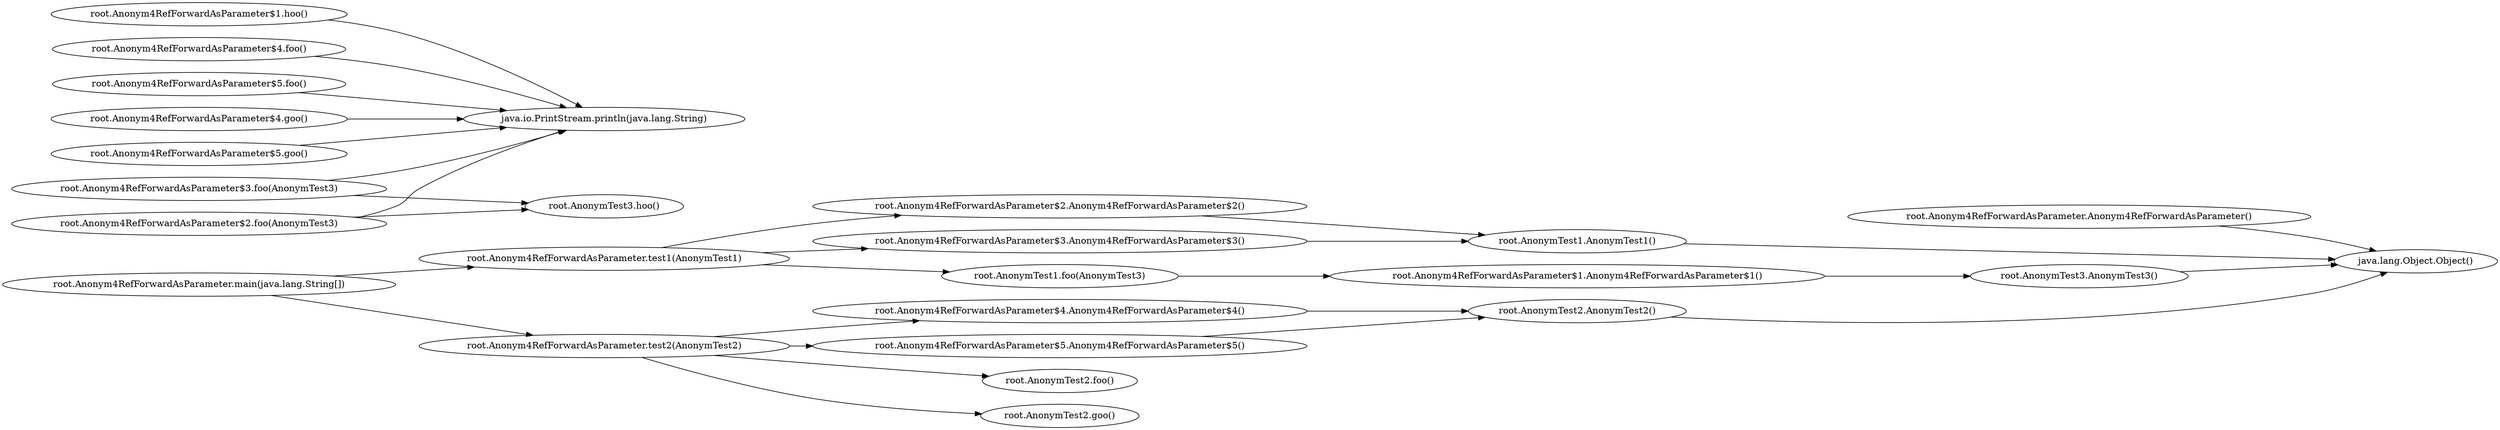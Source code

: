 digraph graphname {
rankdir="LR";
2 [label="root.Anonym4RefForwardAsParameter$1.Anonym4RefForwardAsParameter$1()"]
11 [label="root.Anonym4RefForwardAsParameter$2.Anonym4RefForwardAsParameter$2()"]
16 [label="root.Anonym4RefForwardAsParameter$3.Anonym4RefForwardAsParameter$3()"]
18 [label="root.Anonym4RefForwardAsParameter$4.Anonym4RefForwardAsParameter$4()"]
22 [label="root.Anonym4RefForwardAsParameter$5.Anonym4RefForwardAsParameter$5()"]
0 [label="root.Anonym4RefForwardAsParameter.Anonym4RefForwardAsParameter()"]
12 [label="root.AnonymTest1.AnonymTest1()"]
19 [label="root.AnonymTest2.AnonymTest2()"]
3 [label="root.AnonymTest3.AnonymTest3()"]
9 [label="root.AnonymTest2.foo()"]
20 [label="root.Anonym4RefForwardAsParameter$4.foo()"]
23 [label="root.Anonym4RefForwardAsParameter$5.foo()"]
6 [label="root.AnonymTest1.foo(AnonymTest3)"]
13 [label="root.Anonym4RefForwardAsParameter$2.foo(AnonymTest3)"]
17 [label="root.Anonym4RefForwardAsParameter$3.foo(AnonymTest3)"]
10 [label="root.AnonymTest2.goo()"]
21 [label="root.Anonym4RefForwardAsParameter$4.goo()"]
24 [label="root.Anonym4RefForwardAsParameter$5.goo()"]
4 [label="root.Anonym4RefForwardAsParameter$1.hoo()"]
14 [label="root.AnonymTest3.hoo()"]
1 [label="java.lang.Object.Object()"]
15 [label="root.Anonym4RefForwardAsParameter.main(java.lang.String[])"]
5 [label="java.io.PrintStream.println(java.lang.String)"]
7 [label="root.Anonym4RefForwardAsParameter.test1(AnonymTest1)"]
8 [label="root.Anonym4RefForwardAsParameter.test2(AnonymTest2)"]
0 -> 1
2 -> 3
3 -> 1
4 -> 5
6 -> 2
7 -> 6
7 -> 11
7 -> 16
8 -> 9
8 -> 10
8 -> 18
8 -> 22
11 -> 12
12 -> 1
13 -> 5
13 -> 14
15 -> 7
15 -> 8
16 -> 12
17 -> 5
17 -> 14
18 -> 19
19 -> 1
20 -> 5
21 -> 5
22 -> 19
23 -> 5
24 -> 5
}
